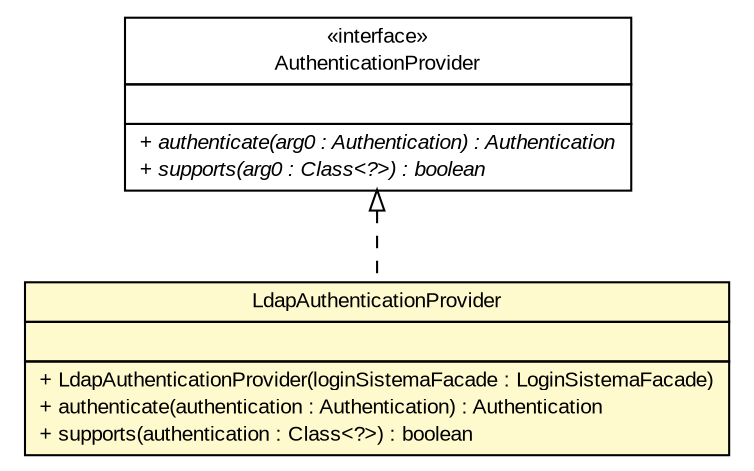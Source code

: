 #!/usr/local/bin/dot
#
# Class diagram 
# Generated by UMLGraph version R5_6 (http://www.umlgraph.org/)
#

digraph G {
	edge [fontname="arial",fontsize=10,labelfontname="arial",labelfontsize=10];
	node [fontname="arial",fontsize=10,shape=plaintext];
	nodesep=0.25;
	ranksep=0.5;
	// br.gov.to.sefaz.seg.provider.LdapAuthenticationProvider
	c257 [label=<<table title="br.gov.to.sefaz.seg.provider.LdapAuthenticationProvider" border="0" cellborder="1" cellspacing="0" cellpadding="2" port="p" bgcolor="lemonChiffon" href="./LdapAuthenticationProvider.html">
		<tr><td><table border="0" cellspacing="0" cellpadding="1">
<tr><td align="center" balign="center"> LdapAuthenticationProvider </td></tr>
		</table></td></tr>
		<tr><td><table border="0" cellspacing="0" cellpadding="1">
<tr><td align="left" balign="left">  </td></tr>
		</table></td></tr>
		<tr><td><table border="0" cellspacing="0" cellpadding="1">
<tr><td align="left" balign="left"> + LdapAuthenticationProvider(loginSistemaFacade : LoginSistemaFacade) </td></tr>
<tr><td align="left" balign="left"> + authenticate(authentication : Authentication) : Authentication </td></tr>
<tr><td align="left" balign="left"> + supports(authentication : Class&lt;?&gt;) : boolean </td></tr>
		</table></td></tr>
		</table>>, URL="./LdapAuthenticationProvider.html", fontname="arial", fontcolor="black", fontsize=10.0];
	//br.gov.to.sefaz.seg.provider.LdapAuthenticationProvider implements org.springframework.security.authentication.AuthenticationProvider
	c260:p -> c257:p [dir=back,arrowtail=empty,style=dashed];
	// org.springframework.security.authentication.AuthenticationProvider
	c260 [label=<<table title="org.springframework.security.authentication.AuthenticationProvider" border="0" cellborder="1" cellspacing="0" cellpadding="2" port="p" href="http://java.sun.com/j2se/1.4.2/docs/api/org/springframework/security/authentication/AuthenticationProvider.html">
		<tr><td><table border="0" cellspacing="0" cellpadding="1">
<tr><td align="center" balign="center"> &#171;interface&#187; </td></tr>
<tr><td align="center" balign="center"> AuthenticationProvider </td></tr>
		</table></td></tr>
		<tr><td><table border="0" cellspacing="0" cellpadding="1">
<tr><td align="left" balign="left">  </td></tr>
		</table></td></tr>
		<tr><td><table border="0" cellspacing="0" cellpadding="1">
<tr><td align="left" balign="left"><font face="arial italic" point-size="10.0"> + authenticate(arg0 : Authentication) : Authentication </font></td></tr>
<tr><td align="left" balign="left"><font face="arial italic" point-size="10.0"> + supports(arg0 : Class&lt;?&gt;) : boolean </font></td></tr>
		</table></td></tr>
		</table>>, URL="http://java.sun.com/j2se/1.4.2/docs/api/org/springframework/security/authentication/AuthenticationProvider.html", fontname="arial", fontcolor="black", fontsize=10.0];
}

